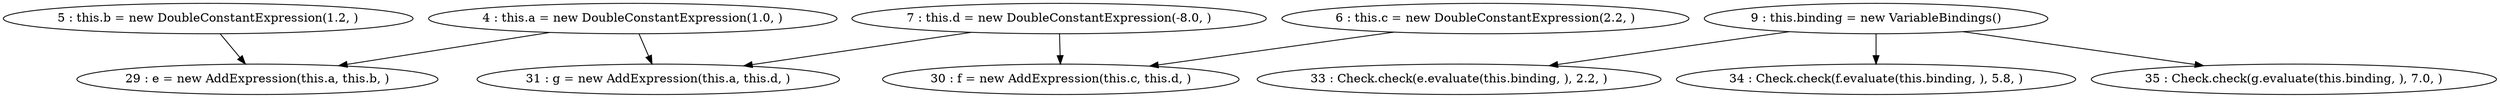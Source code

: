 digraph G {
"4 : this.a = new DoubleConstantExpression(1.0, )"
"4 : this.a = new DoubleConstantExpression(1.0, )" -> "29 : e = new AddExpression(this.a, this.b, )"
"4 : this.a = new DoubleConstantExpression(1.0, )" -> "31 : g = new AddExpression(this.a, this.d, )"
"5 : this.b = new DoubleConstantExpression(1.2, )"
"5 : this.b = new DoubleConstantExpression(1.2, )" -> "29 : e = new AddExpression(this.a, this.b, )"
"6 : this.c = new DoubleConstantExpression(2.2, )"
"6 : this.c = new DoubleConstantExpression(2.2, )" -> "30 : f = new AddExpression(this.c, this.d, )"
"7 : this.d = new DoubleConstantExpression(-8.0, )"
"7 : this.d = new DoubleConstantExpression(-8.0, )" -> "30 : f = new AddExpression(this.c, this.d, )"
"7 : this.d = new DoubleConstantExpression(-8.0, )" -> "31 : g = new AddExpression(this.a, this.d, )"
"9 : this.binding = new VariableBindings()"
"9 : this.binding = new VariableBindings()" -> "33 : Check.check(e.evaluate(this.binding, ), 2.2, )"
"9 : this.binding = new VariableBindings()" -> "34 : Check.check(f.evaluate(this.binding, ), 5.8, )"
"9 : this.binding = new VariableBindings()" -> "35 : Check.check(g.evaluate(this.binding, ), 7.0, )"
"29 : e = new AddExpression(this.a, this.b, )"
"30 : f = new AddExpression(this.c, this.d, )"
"31 : g = new AddExpression(this.a, this.d, )"
"33 : Check.check(e.evaluate(this.binding, ), 2.2, )"
"34 : Check.check(f.evaluate(this.binding, ), 5.8, )"
"35 : Check.check(g.evaluate(this.binding, ), 7.0, )"
}